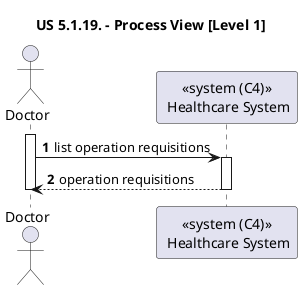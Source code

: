 @startuml

title "US 5.1.19. - Process View [Level 1]"

autonumber

actor Doctor as ADM
participant "<<system (C4)>>\n Healthcare System" as SYS

activate ADM
ADM -> SYS : list operation requisitions
activate SYS

SYS --> ADM : operation requisitions
deactivate SYS
deactivate ADM
@enduml